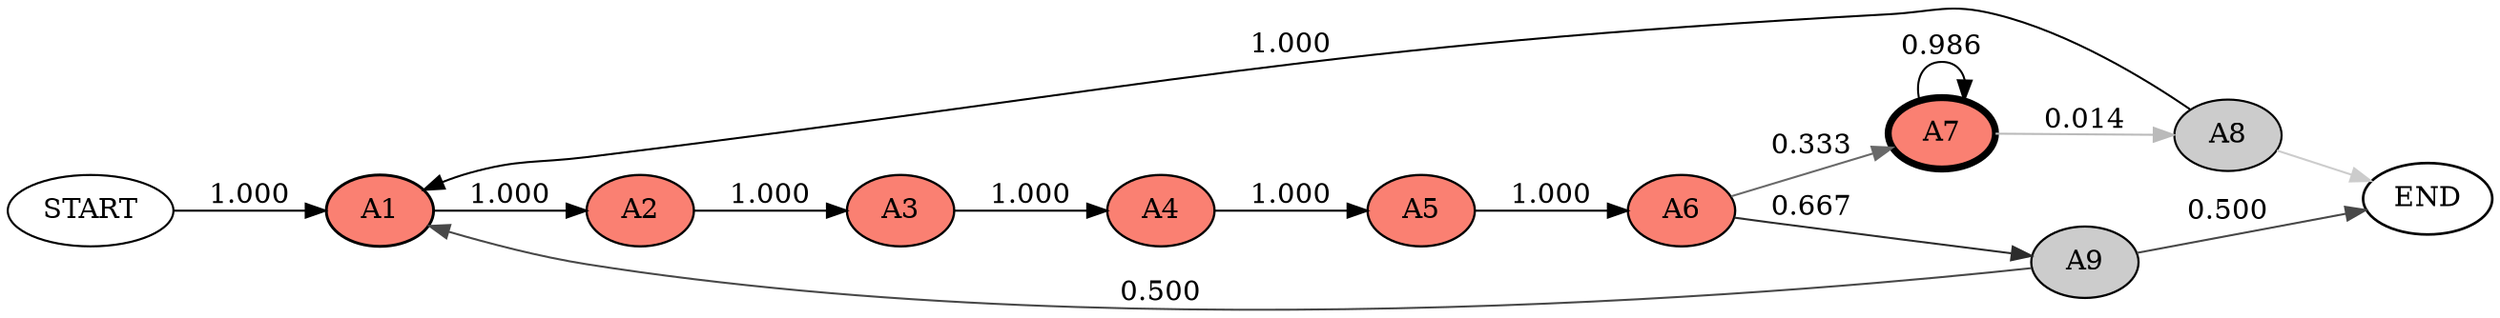 digraph G {
rankdir=LR;
START [color=black, fillcolor="#ffffff", fontcolor=black, penwidth=1.0507581244759914, style=filled];
A1 [color=black, fillcolor="#fa8072", fontcolor=black, penwidth=1.438314490088623, style=filled];
START -> A1  [color="#000000", fontcolor=black, label="1.000", weight="1.0"];
A2 [color=black, fillcolor="#fa8072", fontcolor=black, penwidth=1.1506515920708984, style=filled];
A1 -> A2  [color="#000000", fontcolor=black, label="1.000", weight="1.0"];
A3 [color=black, fillcolor="#fa8072", fontcolor=black, penwidth=1.1506515920708984, style=filled];
A2 -> A3  [color="#000000", fontcolor=black, label="1.000", weight="1.0"];
A4 [color=black, fillcolor="#fa8072", fontcolor=black, penwidth=1.1506515920708984, style=filled];
A3 -> A4  [color="#000000", fontcolor=black, label="1.000", weight="1.0"];
A5 [color=black, fillcolor="#fa8072", fontcolor=black, penwidth=1.1506515920708984, style=filled];
A4 -> A5  [color="#000000", fontcolor=black, label="1.000", weight="1.0"];
A6 [color=black, fillcolor="#fa8072", fontcolor=black, penwidth=1.1506515920708984, style=filled];
A5 -> A6  [color="#000000", fontcolor=black, label="1.000", weight="1.0"];
A7 [color=black, fillcolor="#fa8072", fontcolor=black, penwidth=3.510129771469689, style=filled];
A6 -> A7  [color="#696969", fontcolor=black, label="0.333", weight="0.998003992015968"];
A7 -> A7  [color="#010101", fontcolor=black, label="0.986", weight="0.9857142857142858"];
A8 [color=black, fillcolor="#cccccc", fontcolor=black, penwidth=1.0507581244759914, style=filled];
A7 -> A8  [color="#bababa", fontcolor=black, label="0.014", weight="0.014285714285714209"];
END [color=black, fillcolor="#ffffff", fontcolor=black, penwidth=1.3134476555949892, style=filled];
A8 -> END  [color="#cccccc", fontcolor="#cccccc", label=" ", weight="0.9990000000000001"];
A8 -> A1  [color="#000000", fontcolor=black, label="1.000", weight="0.001"];
A9 [color=black, fillcolor="#cccccc", fontcolor=black, penwidth=1.1009733865130413, style=filled];
A6 -> A9  [color="#2c2c2c", fontcolor=black, label="0.667", weight="0.0019960079840319347"];
A9 -> A1  [color="#484848", fontcolor=black, label="0.500", weight="0.5"];
A9 -> END  [color="#484848", fontcolor=black, label="0.500", weight="0.5"];
}
